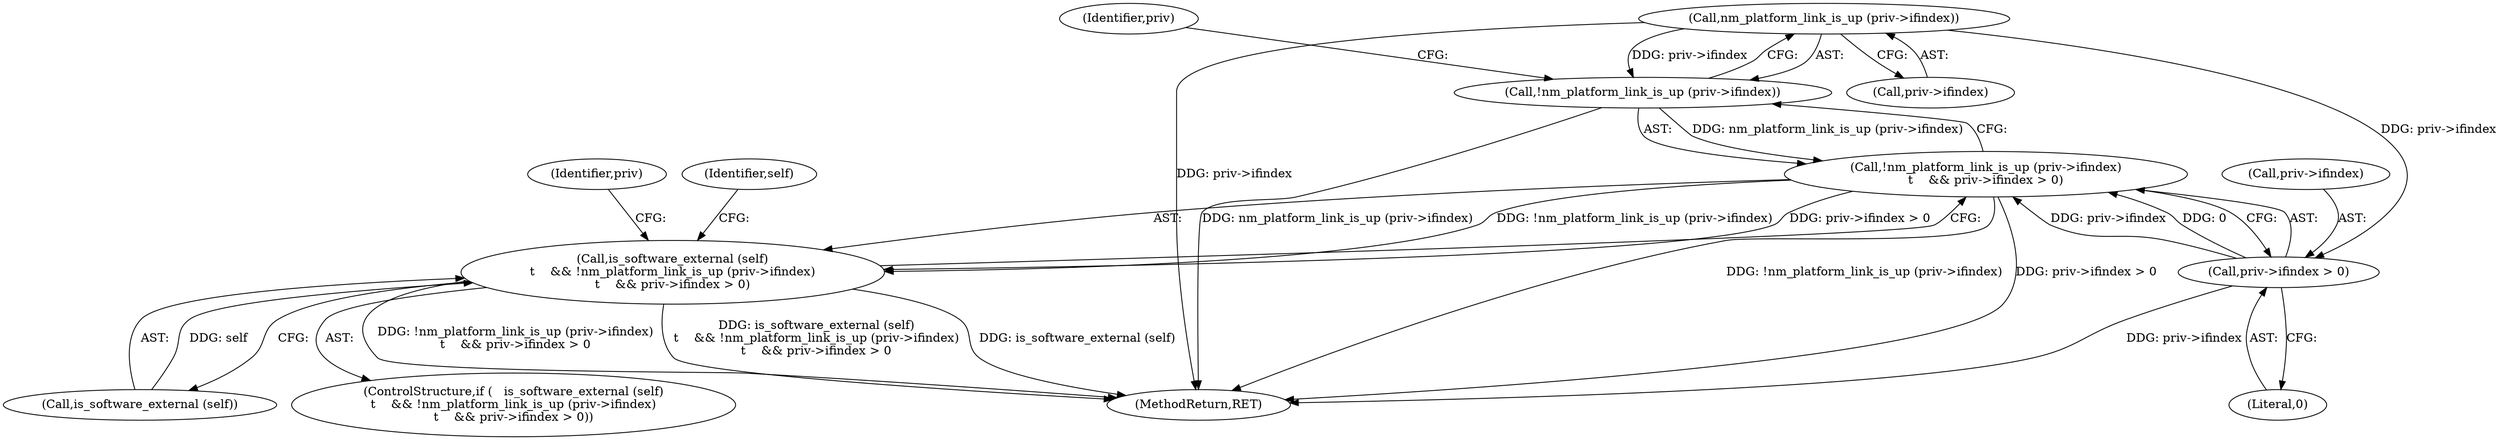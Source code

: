 digraph "0_NetworkManager_d5fc88e573fa58b93034b04d35a2454f5d28cad9@pointer" {
"1001178" [label="(Call,nm_platform_link_is_up (priv->ifindex))"];
"1001177" [label="(Call,!nm_platform_link_is_up (priv->ifindex))"];
"1001176" [label="(Call,!nm_platform_link_is_up (priv->ifindex)\n\t    && priv->ifindex > 0)"];
"1001173" [label="(Call,is_software_external (self)\n\t    && !nm_platform_link_is_up (priv->ifindex)\n\t    && priv->ifindex > 0)"];
"1001182" [label="(Call,priv->ifindex > 0)"];
"1001172" [label="(ControlStructure,if (   is_software_external (self)\n\t    && !nm_platform_link_is_up (priv->ifindex)\n\t    && priv->ifindex > 0))"];
"1001184" [label="(Identifier,priv)"];
"1001183" [label="(Call,priv->ifindex)"];
"1001174" [label="(Call,is_software_external (self))"];
"1001186" [label="(Literal,0)"];
"1001173" [label="(Call,is_software_external (self)\n\t    && !nm_platform_link_is_up (priv->ifindex)\n\t    && priv->ifindex > 0)"];
"1007368" [label="(MethodReturn,RET)"];
"1001176" [label="(Call,!nm_platform_link_is_up (priv->ifindex)\n\t    && priv->ifindex > 0)"];
"1001193" [label="(Identifier,priv)"];
"1001179" [label="(Call,priv->ifindex)"];
"1001188" [label="(Identifier,self)"];
"1001178" [label="(Call,nm_platform_link_is_up (priv->ifindex))"];
"1001177" [label="(Call,!nm_platform_link_is_up (priv->ifindex))"];
"1001182" [label="(Call,priv->ifindex > 0)"];
"1001178" -> "1001177"  [label="AST: "];
"1001178" -> "1001179"  [label="CFG: "];
"1001179" -> "1001178"  [label="AST: "];
"1001177" -> "1001178"  [label="CFG: "];
"1001178" -> "1007368"  [label="DDG: priv->ifindex"];
"1001178" -> "1001177"  [label="DDG: priv->ifindex"];
"1001178" -> "1001182"  [label="DDG: priv->ifindex"];
"1001177" -> "1001176"  [label="AST: "];
"1001184" -> "1001177"  [label="CFG: "];
"1001176" -> "1001177"  [label="CFG: "];
"1001177" -> "1007368"  [label="DDG: nm_platform_link_is_up (priv->ifindex)"];
"1001177" -> "1001176"  [label="DDG: nm_platform_link_is_up (priv->ifindex)"];
"1001176" -> "1001173"  [label="AST: "];
"1001176" -> "1001182"  [label="CFG: "];
"1001182" -> "1001176"  [label="AST: "];
"1001173" -> "1001176"  [label="CFG: "];
"1001176" -> "1007368"  [label="DDG: !nm_platform_link_is_up (priv->ifindex)"];
"1001176" -> "1007368"  [label="DDG: priv->ifindex > 0"];
"1001176" -> "1001173"  [label="DDG: !nm_platform_link_is_up (priv->ifindex)"];
"1001176" -> "1001173"  [label="DDG: priv->ifindex > 0"];
"1001182" -> "1001176"  [label="DDG: priv->ifindex"];
"1001182" -> "1001176"  [label="DDG: 0"];
"1001173" -> "1001172"  [label="AST: "];
"1001173" -> "1001174"  [label="CFG: "];
"1001174" -> "1001173"  [label="AST: "];
"1001188" -> "1001173"  [label="CFG: "];
"1001193" -> "1001173"  [label="CFG: "];
"1001173" -> "1007368"  [label="DDG: !nm_platform_link_is_up (priv->ifindex)\n\t    && priv->ifindex > 0"];
"1001173" -> "1007368"  [label="DDG: is_software_external (self)\n\t    && !nm_platform_link_is_up (priv->ifindex)\n\t    && priv->ifindex > 0"];
"1001173" -> "1007368"  [label="DDG: is_software_external (self)"];
"1001174" -> "1001173"  [label="DDG: self"];
"1001182" -> "1001186"  [label="CFG: "];
"1001183" -> "1001182"  [label="AST: "];
"1001186" -> "1001182"  [label="AST: "];
"1001182" -> "1007368"  [label="DDG: priv->ifindex"];
}
